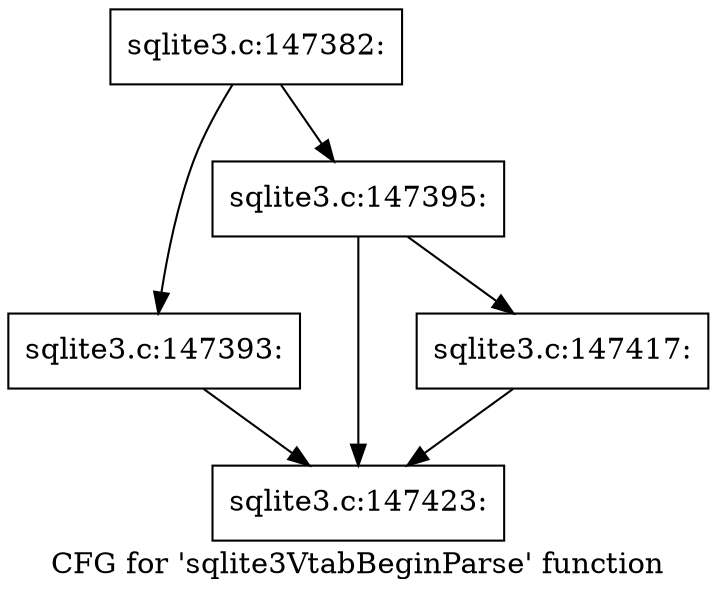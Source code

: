 digraph "CFG for 'sqlite3VtabBeginParse' function" {
	label="CFG for 'sqlite3VtabBeginParse' function";

	Node0x55c0fa3e5820 [shape=record,label="{sqlite3.c:147382:}"];
	Node0x55c0fa3e5820 -> Node0x55c0fa3ee320;
	Node0x55c0fa3e5820 -> Node0x55c0fa3ee860;
	Node0x55c0fa3ee320 [shape=record,label="{sqlite3.c:147393:}"];
	Node0x55c0fa3ee320 -> Node0x55c0fa3f0d70;
	Node0x55c0fa3ee860 [shape=record,label="{sqlite3.c:147395:}"];
	Node0x55c0fa3ee860 -> Node0x55c0fa3f0d20;
	Node0x55c0fa3ee860 -> Node0x55c0fa3f0d70;
	Node0x55c0fa3f0d20 [shape=record,label="{sqlite3.c:147417:}"];
	Node0x55c0fa3f0d20 -> Node0x55c0fa3f0d70;
	Node0x55c0fa3f0d70 [shape=record,label="{sqlite3.c:147423:}"];
}

